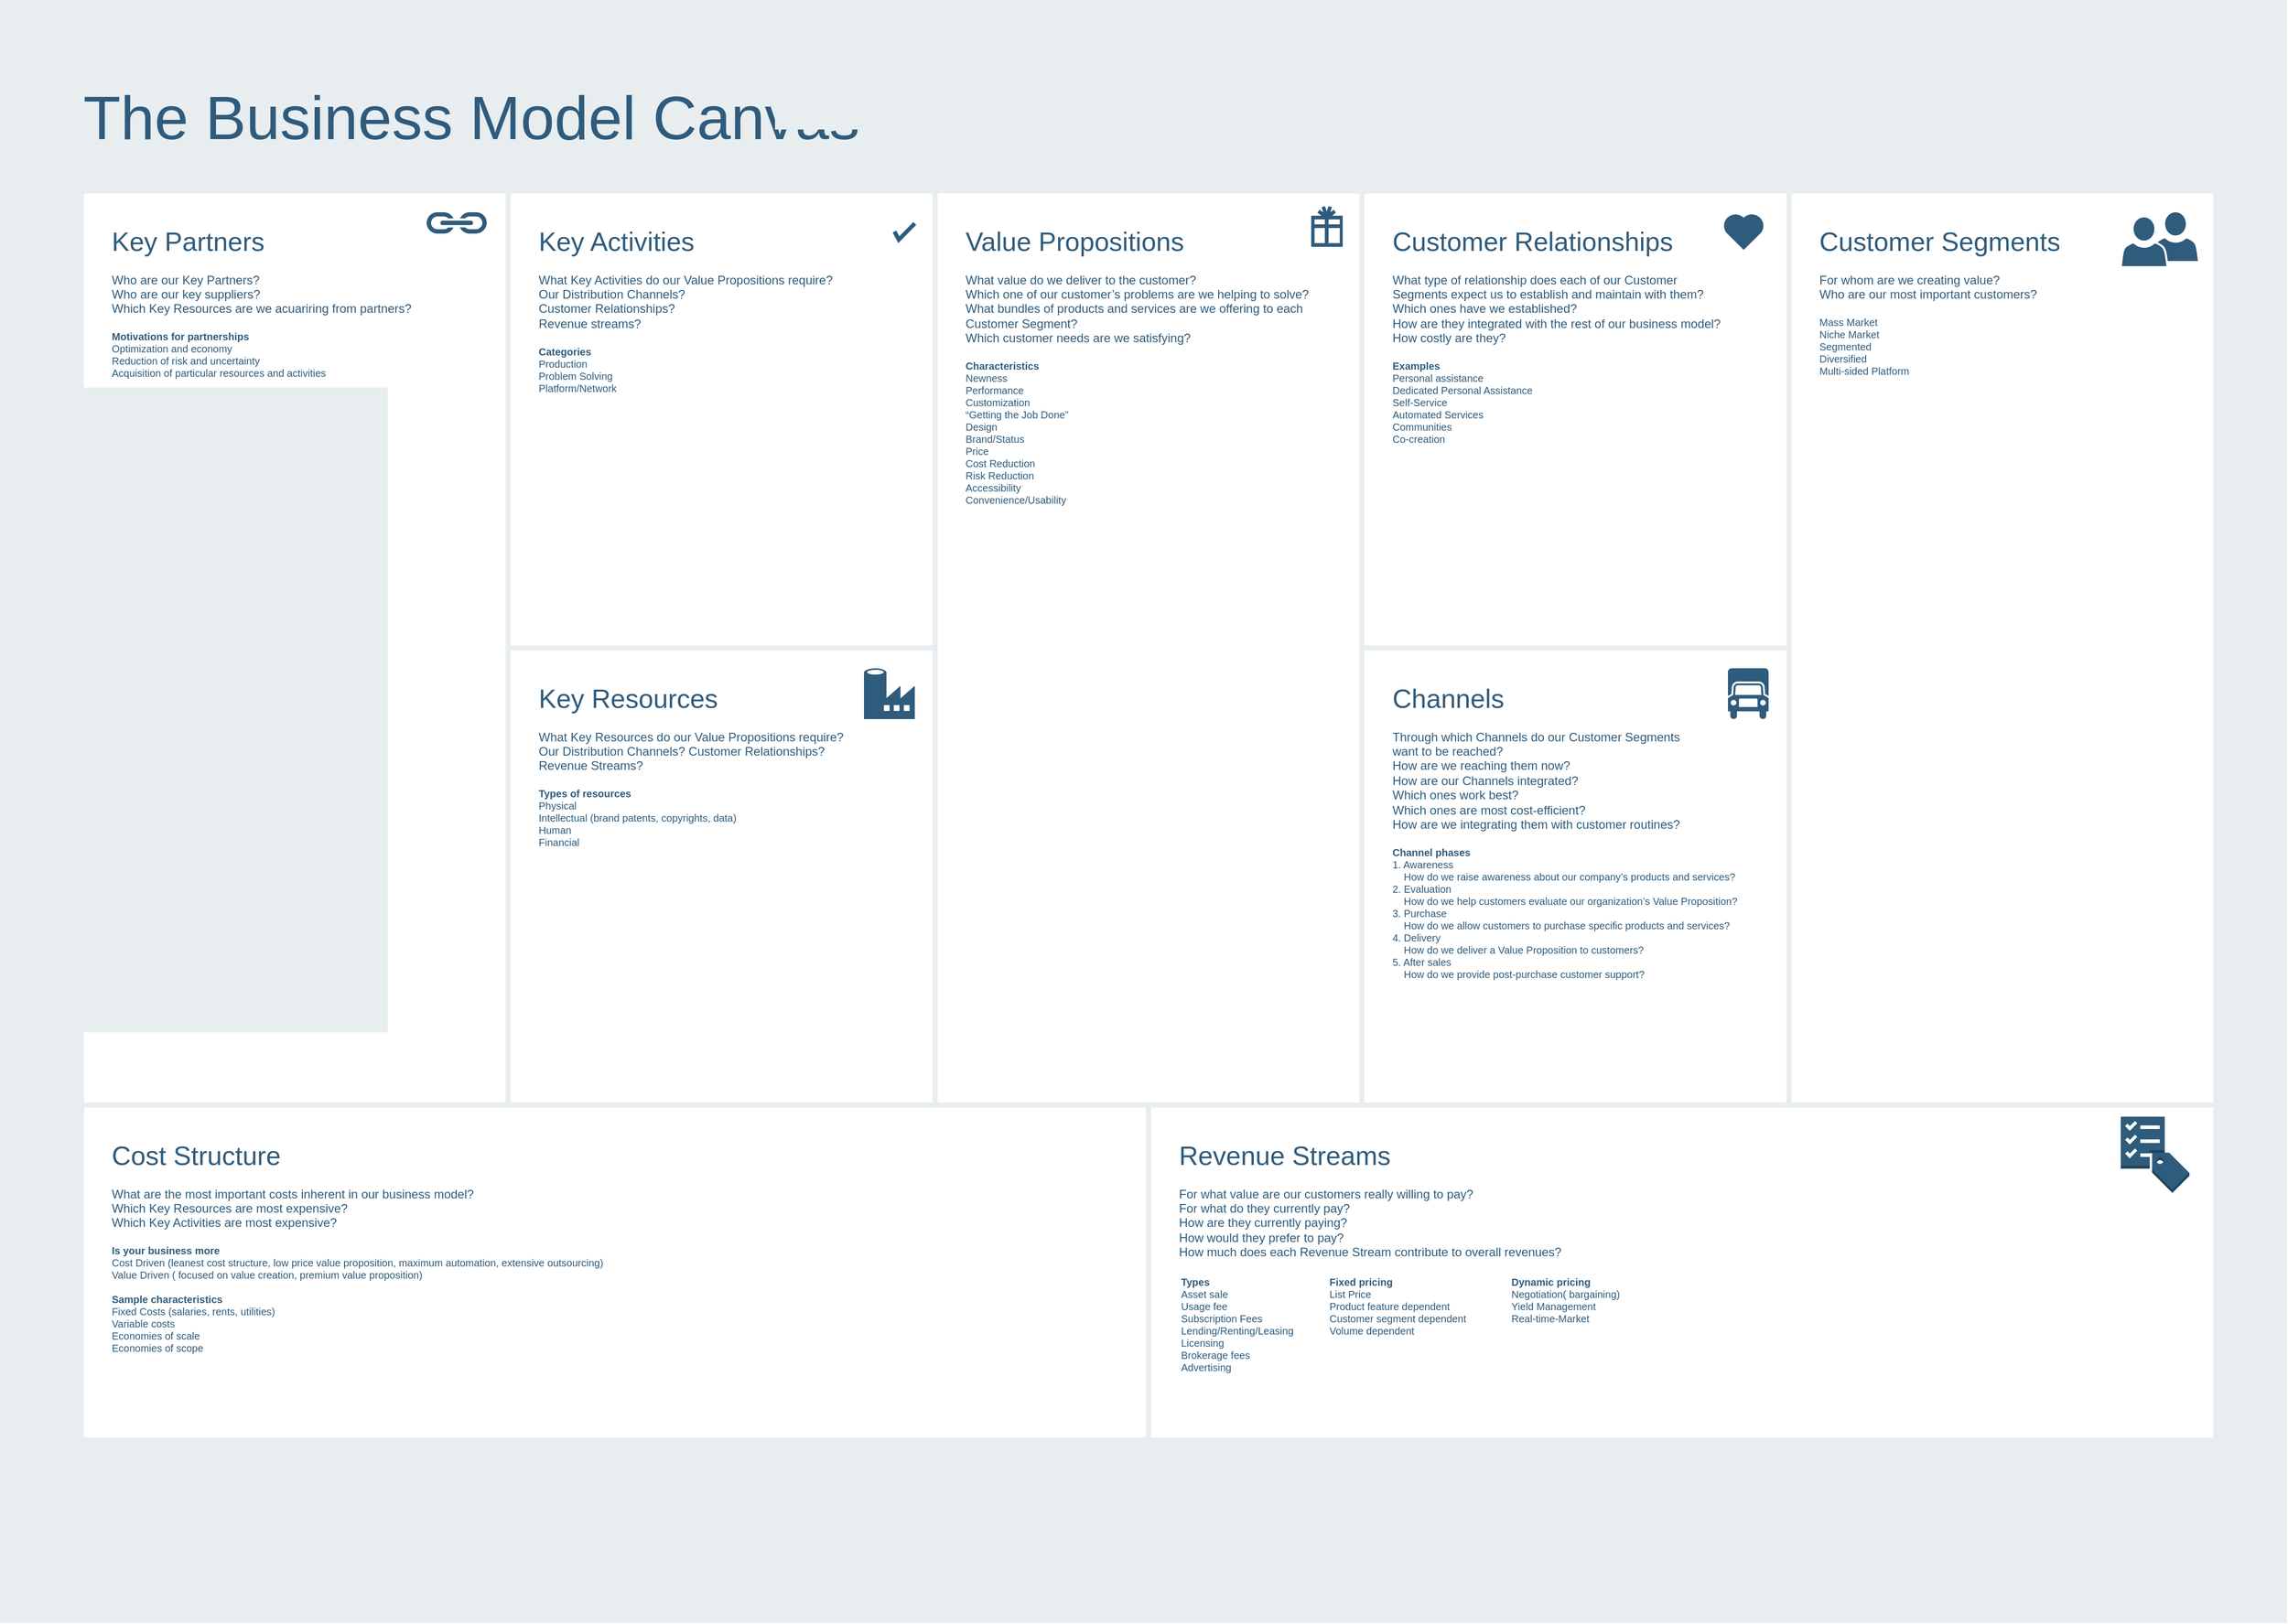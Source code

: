 <mxfile version="14.7.0" type="github"><diagram id="07fea595-8f29-1299-0266-81d95cde20df" name="Page-1"><mxGraphModel dx="3746" dy="748" grid="1" gridSize="10" guides="1" tooltips="1" connect="1" arrows="1" fold="1" page="1" pageScale="1" pageWidth="1169" pageHeight="827" background="none" math="0" shadow="0"><root><mxCell id="0"/><mxCell id="1" parent="0"/><mxCell id="698" value="" style="rounded=0;whiteSpace=wrap;html=1;shadow=0;labelBackgroundColor=none;strokeColor=none;strokeWidth=3;fillColor=#e8edf0;fontSize=60;fontColor=#2F5B7C;align=left;" parent="1" vertex="1"><mxGeometry x="-2290" y="32" width="2250" height="1598" as="geometry"/></mxCell><mxCell id="699" value="&lt;div style=&quot;font-size: 26px&quot;&gt;&lt;font style=&quot;font-size: 26px&quot;&gt;Customer Relationships&lt;/font&gt;&lt;/div&gt;&lt;div&gt;&lt;br&gt;&lt;/div&gt;&lt;div&gt;What type of relationship does each of our Customer&lt;/div&gt;&lt;div&gt;Segments expect us to establish and maintain with them?&lt;/div&gt;&lt;div&gt;Which ones have we established?&lt;/div&gt;&lt;div&gt;How are they integrated with the rest of our business model?&lt;/div&gt;&lt;div&gt;How costly are they?&lt;/div&gt;&lt;div&gt;&lt;br&gt;&lt;/div&gt;&lt;div style=&quot;font-size: 10px&quot;&gt;&lt;font style=&quot;font-size: 10px&quot;&gt;&lt;b&gt;Examples&lt;/b&gt;&lt;/font&gt;&lt;/div&gt;&lt;div style=&quot;font-size: 10px&quot;&gt;&lt;font style=&quot;font-size: 10px&quot;&gt;Personal assistance&lt;/font&gt;&lt;/div&gt;&lt;div style=&quot;font-size: 10px&quot;&gt;&lt;font style=&quot;font-size: 10px&quot;&gt;Dedicated Personal Assistance&lt;/font&gt;&lt;/div&gt;&lt;div style=&quot;font-size: 10px&quot;&gt;&lt;font style=&quot;font-size: 10px&quot;&gt;Self-Service&lt;/font&gt;&lt;/div&gt;&lt;div style=&quot;font-size: 10px&quot;&gt;&lt;font style=&quot;font-size: 10px&quot;&gt;Automated Services&lt;/font&gt;&lt;/div&gt;&lt;div style=&quot;font-size: 10px&quot;&gt;&lt;font style=&quot;font-size: 10px&quot;&gt;Communities&lt;/font&gt;&lt;/div&gt;&lt;div style=&quot;font-size: 10px&quot;&gt;&lt;font style=&quot;font-size: 10px&quot;&gt;Co-creation&lt;/font&gt;&lt;/div&gt;" style="rounded=0;whiteSpace=wrap;html=1;shadow=0;labelBackgroundColor=none;strokeColor=#e8edf0;strokeWidth=5;fillColor=#ffffff;fontSize=12;fontColor=#2F5B7C;align=left;verticalAlign=top;spacing=30;" parent="1" vertex="1"><mxGeometry x="-950" y="220" width="420" height="450" as="geometry"/></mxCell><mxCell id="700" value="&lt;font&gt;&lt;font style=&quot;font-size: 26px&quot;&gt;Key Partners&lt;/font&gt;&lt;br&gt;&lt;/font&gt;&lt;font style=&quot;font-size: 12px&quot;&gt;&lt;br style=&quot;font-size: 12px&quot;&gt;&lt;font style=&quot;font-size: 12px&quot;&gt;Who are our Key Partners?&lt;br style=&quot;font-size: 12px&quot;&gt;Who are our key suppliers?&lt;br style=&quot;font-size: 12px&quot;&gt;Which Key Resources are we acuariring from partners?&lt;br style=&quot;font-size: 12px&quot;&gt;&lt;/font&gt;&lt;br style=&quot;font-size: 12px&quot;&gt;&lt;/font&gt;&lt;div style=&quot;font-size: 10px&quot;&gt;&lt;font style=&quot;font-size: 10px&quot;&gt;&lt;b&gt;Motivations for partnerships&lt;/b&gt;&lt;/font&gt;&lt;/div&gt;&lt;div style=&quot;font-size: 10px&quot;&gt;&lt;font style=&quot;font-size: 10px&quot;&gt;Optimization and economy&lt;/font&gt;&lt;/div&gt;&lt;div style=&quot;font-size: 10px&quot;&gt;&lt;font style=&quot;font-size: 10px&quot;&gt;Reduction of risk and uncertainty&lt;/font&gt;&lt;/div&gt;&lt;div style=&quot;font-size: 10px&quot;&gt;&lt;font style=&quot;font-size: 10px&quot;&gt;Acquisition of particular resources and activities&lt;/font&gt;&lt;/div&gt;&lt;div style=&quot;font-size: 12px&quot;&gt;&lt;br style=&quot;font-size: 12px&quot;&gt;&lt;/div&gt;" style="rounded=0;whiteSpace=wrap;html=1;shadow=0;labelBackgroundColor=none;strokeColor=#e8edf0;strokeWidth=5;fillColor=#ffffff;fontSize=12;fontColor=#2F5B7C;align=left;verticalAlign=top;spacing=30;" parent="1" vertex="1"><mxGeometry x="-2210" y="220" width="420" height="900" as="geometry"/></mxCell><mxCell id="701" value="&lt;font&gt;&lt;font style=&quot;font-size: 26px&quot;&gt;Key Activities&lt;/font&gt;&lt;br style=&quot;font-size: 12px&quot;&gt;&lt;/font&gt;&lt;font&gt;&lt;br style=&quot;font-size: 12px&quot;&gt;&lt;div&gt;What Key Activities do our Value Propositions require?&lt;/div&gt;&lt;div&gt;Our Distribution Channels?&lt;/div&gt;&lt;div&gt;Customer Relationships?&lt;/div&gt;&lt;div&gt;Revenue streams?&lt;/div&gt;&lt;div&gt;&lt;br&gt;&lt;/div&gt;&lt;/font&gt;&lt;div style=&quot;font-size: 10px&quot;&gt;&lt;div&gt;&lt;b&gt;Categories&lt;/b&gt;&lt;/div&gt;&lt;div&gt;Production&lt;/div&gt;&lt;div&gt;Problem Solving&lt;/div&gt;&lt;div&gt;Platform/Network&lt;/div&gt;&lt;/div&gt;&lt;div&gt;&lt;br&gt;&lt;/div&gt;" style="rounded=0;whiteSpace=wrap;html=1;shadow=0;labelBackgroundColor=none;strokeColor=#e8edf0;strokeWidth=5;fillColor=#ffffff;fontSize=12;fontColor=#2F5B7C;align=left;verticalAlign=top;spacing=30;" parent="1" vertex="1"><mxGeometry x="-1790" y="220" width="420" height="450" as="geometry"/></mxCell><mxCell id="702" value="&lt;div&gt;&lt;font style=&quot;font-size: 26px&quot;&gt;Key Resources&lt;/font&gt;&lt;/div&gt;&lt;div&gt;&lt;br&gt;&lt;/div&gt;&lt;div&gt;What Key Resources do our Value Propositions require?&lt;/div&gt;&lt;div&gt;Our Distribution Channels? Customer Relationships?&lt;/div&gt;&lt;div&gt;Revenue Streams?&lt;/div&gt;&lt;div&gt;&lt;br&gt;&lt;/div&gt;&lt;div style=&quot;font-size: 10px&quot;&gt;&lt;font style=&quot;font-size: 10px&quot;&gt;&lt;b&gt;Types of resources&lt;/b&gt;&lt;/font&gt;&lt;/div&gt;&lt;div style=&quot;font-size: 10px&quot;&gt;&lt;font style=&quot;font-size: 10px&quot;&gt;Physical&lt;/font&gt;&lt;/div&gt;&lt;div style=&quot;font-size: 10px&quot;&gt;&lt;font style=&quot;font-size: 10px&quot;&gt;Intellectual (brand patents, copyrights, data)&lt;/font&gt;&lt;/div&gt;&lt;div style=&quot;font-size: 10px&quot;&gt;&lt;font style=&quot;font-size: 10px&quot;&gt;Human&lt;/font&gt;&lt;/div&gt;&lt;div style=&quot;font-size: 10px&quot;&gt;&lt;font style=&quot;font-size: 10px&quot;&gt;Financial&lt;/font&gt;&lt;/div&gt;" style="rounded=0;whiteSpace=wrap;html=1;shadow=0;labelBackgroundColor=none;strokeColor=#e8edf0;strokeWidth=5;fillColor=#ffffff;fontSize=12;fontColor=#2F5B7C;align=left;verticalAlign=top;spacing=30;" parent="1" vertex="1"><mxGeometry x="-1790" y="670" width="420" height="450" as="geometry"/></mxCell><mxCell id="703" value="&lt;div style=&quot;font-size: 26px&quot;&gt;&lt;font style=&quot;font-size: 26px&quot;&gt;Value Propositions&lt;/font&gt;&lt;/div&gt;&lt;div&gt;&lt;br&gt;&lt;/div&gt;&lt;div&gt;What value do we deliver to the customer?&lt;/div&gt;&lt;div&gt;Which one of our customer’s problems are we helping to solve?&lt;/div&gt;&lt;div&gt;What bundles of products and services are we offering to each Customer Segment?&lt;/div&gt;&lt;div&gt;Which customer needs are we satisfying?&lt;/div&gt;&lt;div&gt;&lt;br&gt;&lt;/div&gt;&lt;div style=&quot;font-size: 10px&quot;&gt;&lt;font style=&quot;font-size: 10px&quot;&gt;&lt;b&gt;Characteristics&lt;/b&gt;&lt;/font&gt;&lt;/div&gt;&lt;div style=&quot;font-size: 10px&quot;&gt;&lt;font style=&quot;font-size: 10px&quot;&gt;Newness&lt;/font&gt;&lt;/div&gt;&lt;div style=&quot;font-size: 10px&quot;&gt;&lt;font style=&quot;font-size: 10px&quot;&gt;Performance&lt;/font&gt;&lt;/div&gt;&lt;div style=&quot;font-size: 10px&quot;&gt;&lt;font style=&quot;font-size: 10px&quot;&gt;Customization&lt;/font&gt;&lt;/div&gt;&lt;div style=&quot;font-size: 10px&quot;&gt;&lt;font style=&quot;font-size: 10px&quot;&gt;“Getting the Job Done”&lt;/font&gt;&lt;/div&gt;&lt;div style=&quot;font-size: 10px&quot;&gt;&lt;font style=&quot;font-size: 10px&quot;&gt;Design&lt;/font&gt;&lt;/div&gt;&lt;div style=&quot;font-size: 10px&quot;&gt;&lt;font style=&quot;font-size: 10px&quot;&gt;Brand/Status&lt;/font&gt;&lt;/div&gt;&lt;div style=&quot;font-size: 10px&quot;&gt;&lt;font style=&quot;font-size: 10px&quot;&gt;Price&lt;/font&gt;&lt;/div&gt;&lt;div style=&quot;font-size: 10px&quot;&gt;&lt;font style=&quot;font-size: 10px&quot;&gt;Cost Reduction&lt;/font&gt;&lt;/div&gt;&lt;div style=&quot;font-size: 10px&quot;&gt;&lt;font style=&quot;font-size: 10px&quot;&gt;Risk Reduction&lt;/font&gt;&lt;/div&gt;&lt;div style=&quot;font-size: 10px&quot;&gt;&lt;font style=&quot;font-size: 10px&quot;&gt;Accessibility&lt;/font&gt;&lt;/div&gt;&lt;div style=&quot;font-size: 10px&quot;&gt;&lt;font style=&quot;font-size: 10px&quot;&gt;Convenience/Usability&lt;/font&gt;&lt;/div&gt;&lt;div style=&quot;font-size: 10px&quot;&gt;&lt;br&gt;&lt;/div&gt;" style="rounded=0;whiteSpace=wrap;html=1;shadow=0;labelBackgroundColor=none;strokeColor=#e8edf0;strokeWidth=5;fillColor=#ffffff;fontSize=12;fontColor=#2F5B7C;align=left;verticalAlign=top;spacing=30;" parent="1" vertex="1"><mxGeometry x="-1370" y="220" width="420" height="900" as="geometry"/></mxCell><mxCell id="704" value="&lt;div&gt;&lt;font style=&quot;font-size: 26px&quot;&gt;Customer Segments&lt;/font&gt;&lt;/div&gt;&lt;div&gt;&lt;br&gt;&lt;/div&gt;&lt;div&gt;For whom are we creating value?&lt;/div&gt;&lt;div&gt;Who are our most important customers?&lt;/div&gt;&lt;div&gt;&lt;br&gt;&lt;/div&gt;&lt;div style=&quot;font-size: 10px&quot;&gt;&lt;font style=&quot;font-size: 10px&quot;&gt;Mass Market&lt;/font&gt;&lt;/div&gt;&lt;div style=&quot;font-size: 10px&quot;&gt;&lt;font style=&quot;font-size: 10px&quot;&gt;Niche Market&lt;/font&gt;&lt;/div&gt;&lt;div style=&quot;font-size: 10px&quot;&gt;&lt;font style=&quot;font-size: 10px&quot;&gt;Segmented&lt;/font&gt;&lt;/div&gt;&lt;div style=&quot;font-size: 10px&quot;&gt;&lt;font style=&quot;font-size: 10px&quot;&gt;Diversified&lt;/font&gt;&lt;/div&gt;&lt;div style=&quot;font-size: 10px&quot;&gt;&lt;font style=&quot;font-size: 10px&quot;&gt;Multi-sided Platform&lt;/font&gt;&lt;/div&gt;" style="rounded=0;whiteSpace=wrap;html=1;shadow=0;labelBackgroundColor=none;strokeColor=#e8edf0;strokeWidth=5;fillColor=#ffffff;fontSize=12;fontColor=#2F5B7C;align=left;verticalAlign=top;spacing=30;" parent="1" vertex="1"><mxGeometry x="-530" y="220" width="420" height="900" as="geometry"/></mxCell><mxCell id="705" value="&lt;div&gt;&lt;font style=&quot;font-size: 26px&quot;&gt;Channels&lt;/font&gt;&lt;/div&gt;&lt;div&gt;&lt;br&gt;&lt;/div&gt;&lt;div&gt;Through which Channels do our Customer Segments&lt;/div&gt;&lt;div&gt;want to be reached?&lt;/div&gt;&lt;div&gt;How are we reaching them now?&lt;/div&gt;&lt;div&gt;How are our Channels integrated?&lt;/div&gt;&lt;div&gt;Which ones work best?&lt;/div&gt;&lt;div&gt;Which ones are most cost-efficient?&lt;/div&gt;&lt;div&gt;How are we integrating them with customer routines?&lt;/div&gt;&lt;div&gt;&lt;br&gt;&lt;/div&gt;&lt;div style=&quot;font-size: 10px&quot;&gt;&lt;font style=&quot;font-size: 10px&quot;&gt;&lt;b&gt;Channel phases&lt;/b&gt;&lt;/font&gt;&lt;/div&gt;&lt;div style=&quot;font-size: 10px&quot;&gt;&lt;font style=&quot;font-size: 10px&quot;&gt;1. Awareness&lt;/font&gt;&lt;/div&gt;&lt;div style=&quot;font-size: 10px&quot;&gt;&lt;font style=&quot;font-size: 10px&quot;&gt;&amp;nbsp; &amp;nbsp; How do we raise awareness about our company’s products and services?&lt;/font&gt;&lt;/div&gt;&lt;div style=&quot;font-size: 10px&quot;&gt;&lt;font style=&quot;font-size: 10px&quot;&gt;2. Evaluation&lt;/font&gt;&lt;/div&gt;&lt;div style=&quot;font-size: 10px&quot;&gt;&lt;font style=&quot;font-size: 10px&quot;&gt;&amp;nbsp; &amp;nbsp; How do we help customers evaluate our organization’s Value Proposition?&lt;/font&gt;&lt;/div&gt;&lt;div style=&quot;font-size: 10px&quot;&gt;&lt;font style=&quot;font-size: 10px&quot;&gt;3. Purchase&lt;/font&gt;&lt;/div&gt;&lt;div style=&quot;font-size: 10px&quot;&gt;&lt;font style=&quot;font-size: 10px&quot;&gt;&amp;nbsp; &amp;nbsp; How do we allow customers to purchase specific products and services?&lt;/font&gt;&lt;/div&gt;&lt;div style=&quot;font-size: 10px&quot;&gt;&lt;font style=&quot;font-size: 10px&quot;&gt;4. Delivery&lt;/font&gt;&lt;/div&gt;&lt;div style=&quot;font-size: 10px&quot;&gt;&lt;font style=&quot;font-size: 10px&quot;&gt;&amp;nbsp; &amp;nbsp; How do we deliver a Value Proposition to customers?&lt;/font&gt;&lt;/div&gt;&lt;div style=&quot;font-size: 10px&quot;&gt;&lt;font style=&quot;font-size: 10px&quot;&gt;5. After sales&lt;/font&gt;&lt;/div&gt;&lt;div style=&quot;font-size: 10px&quot;&gt;&lt;font style=&quot;font-size: 10px&quot;&gt;&amp;nbsp; &amp;nbsp; How do we provide post-purchase customer support?&lt;/font&gt;&lt;/div&gt;&lt;div style=&quot;font-size: 10px&quot;&gt;&lt;br&gt;&lt;/div&gt;" style="rounded=0;whiteSpace=wrap;html=1;shadow=0;labelBackgroundColor=none;strokeColor=#e8edf0;strokeWidth=5;fillColor=#ffffff;fontSize=12;fontColor=#2F5B7C;align=left;verticalAlign=top;spacing=30;" parent="1" vertex="1"><mxGeometry x="-950" y="670" width="420" height="450" as="geometry"/></mxCell><mxCell id="706" value="&lt;div style=&quot;font-size: 26px&quot;&gt;&lt;font style=&quot;font-size: 26px&quot;&gt;Cost Structure&lt;/font&gt;&lt;/div&gt;&lt;div&gt;&lt;br&gt;&lt;/div&gt;&lt;div&gt;What are the most important costs inherent in our business model?&lt;/div&gt;&lt;div&gt;Which Key Resources are most expensive?&lt;/div&gt;&lt;div&gt;Which Key Activities are most expensive?&lt;/div&gt;&lt;div&gt;&lt;br&gt;&lt;/div&gt;&lt;div style=&quot;font-size: 10px&quot;&gt;&lt;font style=&quot;font-size: 10px&quot;&gt;&lt;b&gt;Is your business more&lt;/b&gt;&lt;/font&gt;&lt;/div&gt;&lt;div style=&quot;font-size: 10px&quot;&gt;&lt;font style=&quot;font-size: 10px&quot;&gt;Cost Driven (leanest cost structure, low price value proposition, maximum automation, extensive outsourcing)&lt;/font&gt;&lt;/div&gt;&lt;div style=&quot;font-size: 10px&quot;&gt;&lt;font style=&quot;font-size: 10px&quot;&gt;Value Driven ( focused on value creation, premium value proposition)&lt;/font&gt;&lt;/div&gt;&lt;div style=&quot;font-size: 10px&quot;&gt;&lt;font style=&quot;font-size: 10px&quot;&gt;&lt;br&gt;&lt;/font&gt;&lt;/div&gt;&lt;div style=&quot;font-size: 10px&quot;&gt;&lt;font style=&quot;font-size: 10px&quot;&gt;&lt;b&gt;Sample characteristics&lt;/b&gt;&lt;/font&gt;&lt;/div&gt;&lt;div style=&quot;font-size: 10px&quot;&gt;&lt;font style=&quot;font-size: 10px&quot;&gt;Fixed Costs (salaries, rents, utilities)&lt;/font&gt;&lt;/div&gt;&lt;div style=&quot;font-size: 10px&quot;&gt;&lt;font style=&quot;font-size: 10px&quot;&gt;Variable costs&lt;/font&gt;&lt;/div&gt;&lt;div style=&quot;font-size: 10px&quot;&gt;&lt;font style=&quot;font-size: 10px&quot;&gt;Economies of scale&lt;/font&gt;&lt;/div&gt;&lt;div style=&quot;font-size: 10px&quot;&gt;&lt;font style=&quot;font-size: 10px&quot;&gt;Economies of scope&lt;/font&gt;&lt;/div&gt;" style="rounded=0;whiteSpace=wrap;html=1;shadow=0;labelBackgroundColor=none;strokeColor=#e8edf0;strokeWidth=5;fillColor=#ffffff;fontSize=12;fontColor=#2F5B7C;align=left;verticalAlign=top;spacing=30;" parent="1" vertex="1"><mxGeometry x="-2210" y="1120" width="1050" height="330" as="geometry"/></mxCell><mxCell id="707" value="&lt;div style=&quot;font-size: 26px&quot;&gt;&lt;font style=&quot;font-size: 26px&quot;&gt;Revenue Streams&lt;/font&gt;&lt;/div&gt;&lt;div&gt;&lt;br&gt;&lt;/div&gt;&lt;div&gt;For what value are our customers really willing to pay?&lt;/div&gt;&lt;div&gt;For what do they currently pay?&lt;/div&gt;&lt;div&gt;How are they currently paying?&lt;/div&gt;&lt;div&gt;How would they prefer to pay?&lt;/div&gt;&lt;div&gt;How much does each Revenue Stream contribute to overall revenues?&lt;/div&gt;" style="rounded=0;whiteSpace=wrap;html=1;shadow=0;labelBackgroundColor=none;strokeColor=#e8edf0;strokeWidth=5;fillColor=#ffffff;fontSize=12;fontColor=#2F5B7C;align=left;verticalAlign=top;spacing=30;" parent="1" vertex="1"><mxGeometry x="-1160" y="1120" width="1050" height="330" as="geometry"/></mxCell><mxCell id="708" value="The Business Model Canvas&lt;br&gt;" style="text;html=1;resizable=0;points=[];autosize=1;align=left;verticalAlign=top;spacingTop=-4;fontSize=60;fontColor=#2F5B7C;" parent="1" vertex="1"><mxGeometry x="-2210" y="110" width="780" height="70" as="geometry"/></mxCell><mxCell id="709" value="" style="html=1;verticalLabelPosition=bottom;labelBackgroundColor=#ffffff;verticalAlign=top;shadow=0;dashed=0;strokeWidth=4;shape=mxgraph.ios7.misc.check;strokeColor=#2F5B7C;fillColor=#ffffff;gradientColor=none;fontSize=12;fontColor=#2F5B7C;align=left;" parent="1" vertex="1"><mxGeometry x="-1410" y="252" width="20" height="16" as="geometry"/></mxCell><mxCell id="710" value="" style="shape=mxgraph.signs.travel.present;html=1;fillColor=#2F5B7C;strokeColor=none;verticalLabelPosition=bottom;verticalAlign=top;align=center;shadow=0;labelBackgroundColor=none;fontSize=12;fontColor=#2F5B7C;" parent="1" vertex="1"><mxGeometry x="-1000" y="235" width="31" height="40" as="geometry"/></mxCell><mxCell id="711" value="" style="html=1;verticalLabelPosition=bottom;labelBackgroundColor=#ffffff;verticalAlign=top;strokeWidth=3;strokeColor=none;fillColor=#2F5B7C;shadow=0;dashed=0;shape=mxgraph.ios7.icons.heart;fontSize=12;fontColor=#2F5B7C;align=left;" parent="1" vertex="1"><mxGeometry x="-595.0" y="242" width="41" height="36" as="geometry"/></mxCell><mxCell id="712" value="&lt;div style=&quot;font-size: 10px&quot;&gt;&lt;b&gt;Dynamic pricing&lt;/b&gt;&lt;/div&gt;&lt;div style=&quot;font-size: 10px&quot;&gt;Negotiation( bargaining)&lt;/div&gt;&lt;div style=&quot;font-size: 10px&quot;&gt;Yield Management&lt;/div&gt;&lt;div style=&quot;font-size: 10px&quot;&gt;Real-time-Market&lt;/div&gt;" style="text;html=1;resizable=0;points=[];autosize=1;align=left;verticalAlign=top;spacingTop=-4;fontSize=10;fontColor=#2F5B7C;" parent="1" vertex="1"><mxGeometry x="-805.5" y="1286" width="120" height="50" as="geometry"/></mxCell><mxCell id="713" value="&lt;div style=&quot;font-size: 10px&quot;&gt;&lt;b&gt;Fixed pricing&lt;/b&gt;&lt;/div&gt;&lt;div style=&quot;font-size: 10px&quot;&gt;List Price&lt;/div&gt;&lt;div style=&quot;font-size: 10px&quot;&gt;Product feature dependent&lt;/div&gt;&lt;div style=&quot;font-size: 10px&quot;&gt;Customer segment dependent&lt;/div&gt;&lt;div style=&quot;font-size: 10px&quot;&gt;Volume dependent&lt;/div&gt;" style="text;html=1;resizable=0;points=[];autosize=1;align=left;verticalAlign=top;spacingTop=-4;fontSize=10;fontColor=#2F5B7C;" parent="1" vertex="1"><mxGeometry x="-984.5" y="1286" width="150" height="60" as="geometry"/></mxCell><mxCell id="714" value="&lt;div style=&quot;font-size: 10px&quot;&gt;&lt;b&gt;Types&lt;/b&gt;&lt;/div&gt;&lt;div style=&quot;font-size: 10px&quot;&gt;Asset sale&lt;/div&gt;&lt;div style=&quot;font-size: 10px&quot;&gt;Usage fee&lt;/div&gt;&lt;div style=&quot;font-size: 10px&quot;&gt;Subscription Fees&lt;/div&gt;&lt;div style=&quot;font-size: 10px&quot;&gt;Lending/Renting/Leasing&lt;/div&gt;&lt;div style=&quot;font-size: 10px&quot;&gt;Licensing&lt;/div&gt;&lt;div style=&quot;font-size: 10px&quot;&gt;Brokerage fees&lt;/div&gt;&lt;div style=&quot;font-size: 10px&quot;&gt;Advertising&lt;/div&gt;" style="text;html=1;resizable=0;points=[];autosize=1;align=left;verticalAlign=top;spacingTop=-4;fontSize=10;fontColor=#2F5B7C;" parent="1" vertex="1"><mxGeometry x="-1130" y="1286" width="130" height="100" as="geometry"/></mxCell><mxCell id="715" value="" style="shadow=0;dashed=0;html=1;strokeColor=none;labelPosition=center;verticalLabelPosition=bottom;verticalAlign=top;shape=mxgraph.mscae.cloud.data_factory;fillColor=#2F5B7C;labelBackgroundColor=none;fontSize=10;fontColor=#2F5B7C;align=left;" parent="1" vertex="1"><mxGeometry x="-1440" y="690" width="50" height="50" as="geometry"/></mxCell><mxCell id="716" value="" style="shape=mxgraph.signs.transportation.truck_6;html=1;fillColor=#2F5B7C;strokeColor=none;verticalLabelPosition=bottom;verticalAlign=top;align=center;shadow=0;labelBackgroundColor=none;fontSize=10;fontColor=#2F5B7C;aspect=fixed;" parent="1" vertex="1"><mxGeometry x="-590" y="690" width="40" height="50" as="geometry"/></mxCell><mxCell id="717" value="" style="shape=image;html=1;verticalAlign=top;verticalLabelPosition=bottom;labelBackgroundColor=#ffffff;imageAspect=0;aspect=fixed;image=https://cdn4.iconfinder.com/data/icons/evil-icons-user-interface/64/price-128.png;shadow=0;strokeColor=#e8edf0;strokeWidth=3;fillColor=#2F5B7C;gradientColor=none;fontSize=10;fontColor=#2F5B7C;align=left;" parent="1" vertex="1"><mxGeometry x="-1226" y="1140" width="58" height="58" as="geometry"/></mxCell><mxCell id="718" value="" style="dashed=0;html=1;shape=mxgraph.aws3.checklist_cost;fillColor=#2F5B7C;gradientColor=none;shadow=0;labelBackgroundColor=none;strokeColor=none;strokeWidth=3;fontSize=10;fontColor=#2F5B7C;align=left;" parent="1" vertex="1"><mxGeometry x="-203.5" y="1131.5" width="67.5" height="75" as="geometry"/></mxCell><mxCell id="719" value="" style="shadow=0;dashed=0;html=1;strokeColor=none;fillColor=#2F5B7C;labelPosition=center;verticalLabelPosition=bottom;verticalAlign=top;outlineConnect=0;shape=mxgraph.office.concepts.link;labelBackgroundColor=none;fontSize=10;fontColor=#000000;align=left;" parent="1" vertex="1"><mxGeometry x="-1871" y="241" width="61" height="21" as="geometry"/></mxCell><mxCell id="720" value="" style="group" parent="1" vertex="1" connectable="0"><mxGeometry x="-203.5" y="245" width="69" height="50" as="geometry"/></mxCell><mxCell id="721" value="" style="shadow=0;dashed=0;html=1;strokeColor=#FFFFFF;labelPosition=center;verticalLabelPosition=bottom;verticalAlign=top;outlineConnect=0;shape=mxgraph.office.users.user;fillColor=#2F5B7C;labelBackgroundColor=none;fontSize=10;fontColor=#000000;align=left;strokeWidth=2;" parent="720" vertex="1"><mxGeometry x="31" y="-5" width="46" height="50" as="geometry"/></mxCell><mxCell id="722" value="" style="shadow=0;dashed=0;html=1;strokeColor=#FFFFFF;labelPosition=center;verticalLabelPosition=bottom;verticalAlign=top;outlineConnect=0;shape=mxgraph.office.users.user;fillColor=#2F5B7C;labelBackgroundColor=none;fontSize=10;fontColor=#000000;align=left;strokeWidth=2;" parent="720" vertex="1"><mxGeometry width="46" height="50" as="geometry"/></mxCell></root></mxGraphModel></diagram></mxfile>